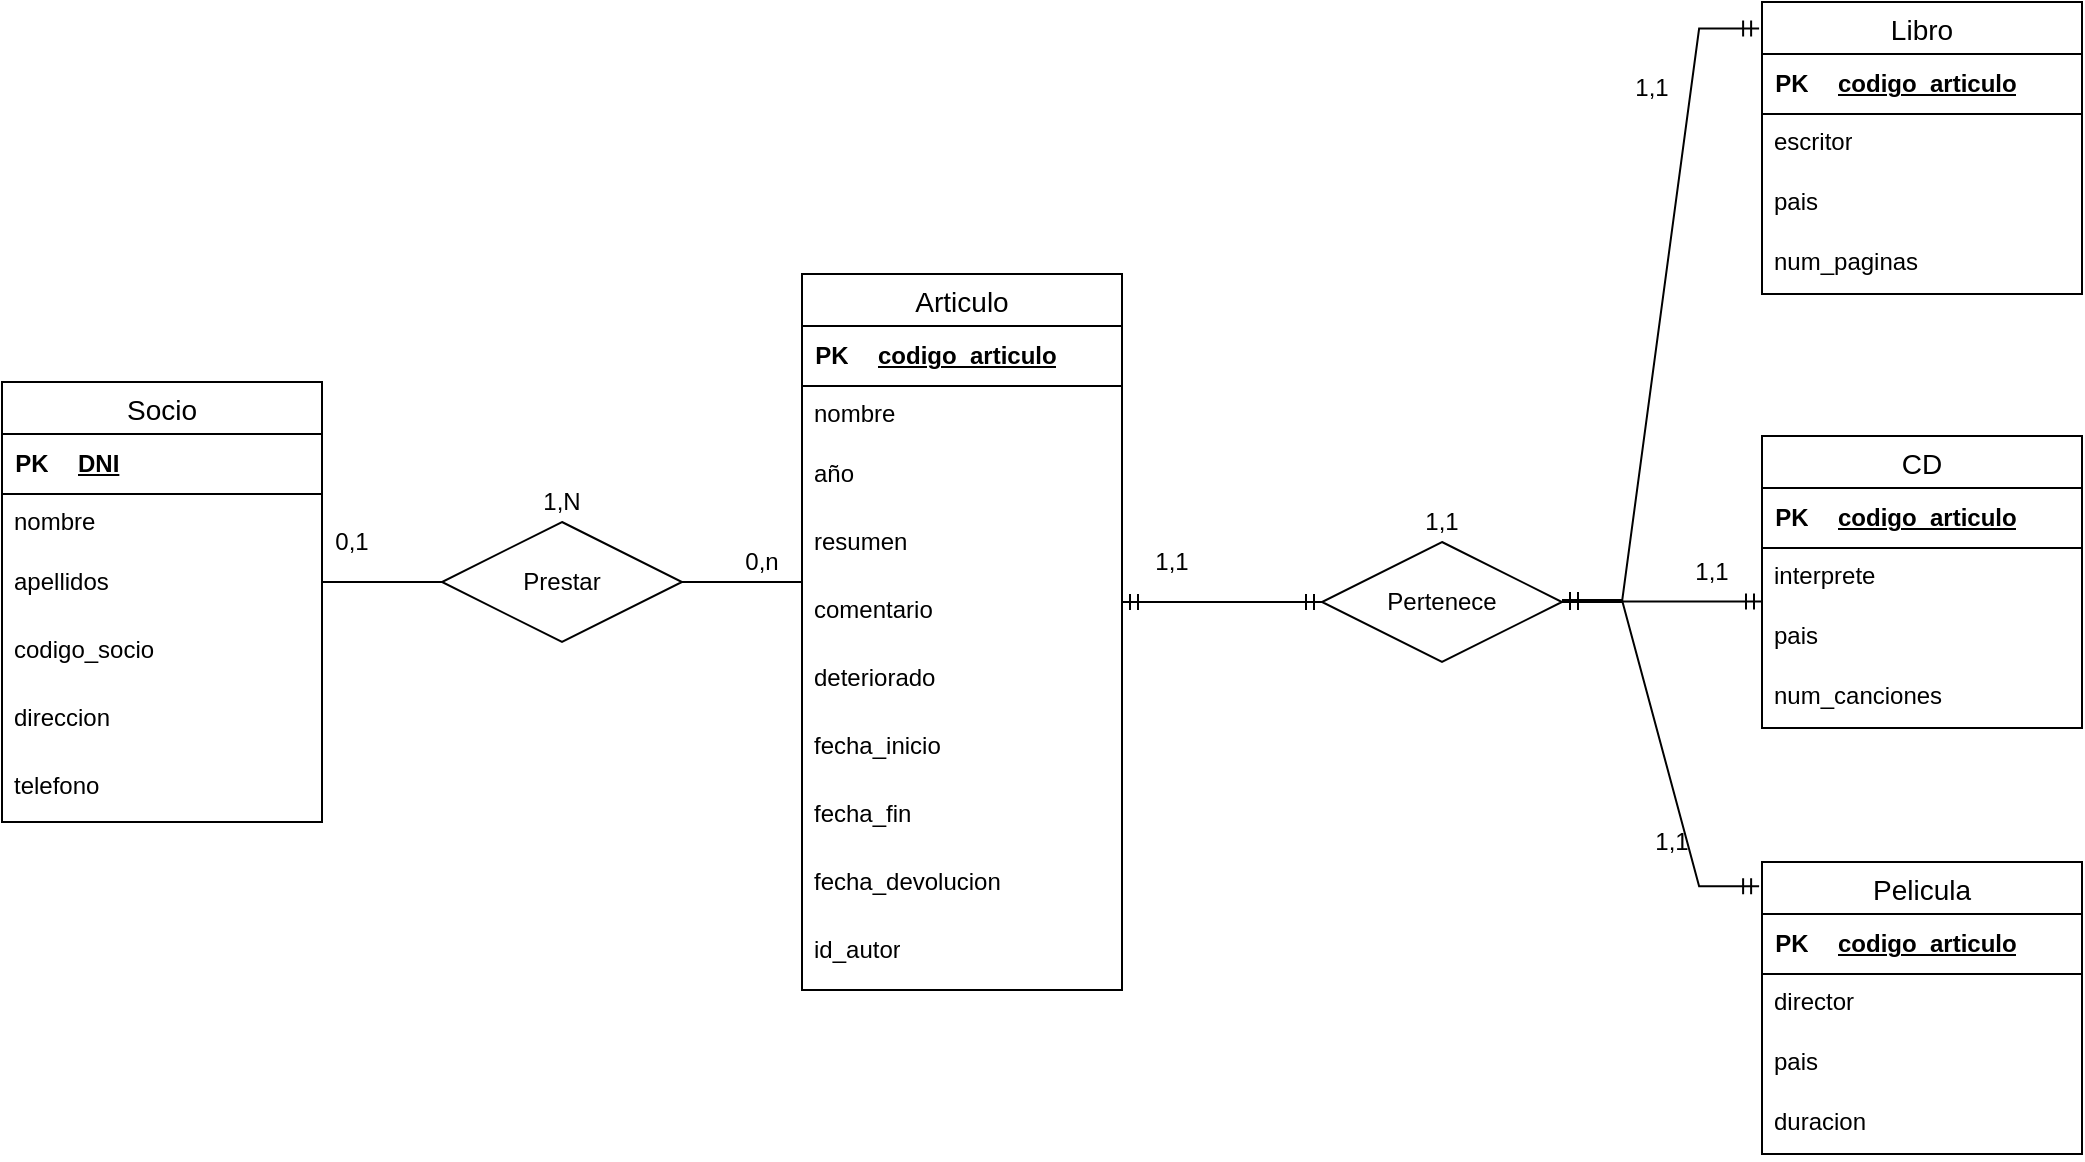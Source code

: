 <mxfile version="22.0.4" type="github">
  <diagram name="Pàgina-1" id="c75oNNl0z-_6RdpbKDPm">
    <mxGraphModel dx="2012" dy="657" grid="1" gridSize="10" guides="1" tooltips="1" connect="1" arrows="1" fold="1" page="1" pageScale="1" pageWidth="827" pageHeight="1169" math="0" shadow="0">
      <root>
        <mxCell id="0" />
        <mxCell id="1" parent="0" />
        <mxCell id="cIK2ZhB1qv-yG-9gvVcy-1" value="Socio" style="swimlane;fontStyle=0;childLayout=stackLayout;horizontal=1;startSize=26;horizontalStack=0;resizeParent=1;resizeParentMax=0;resizeLast=0;collapsible=1;marginBottom=0;align=center;fontSize=14;" vertex="1" parent="1">
          <mxGeometry x="-320" y="360" width="160" height="220" as="geometry" />
        </mxCell>
        <mxCell id="cIK2ZhB1qv-yG-9gvVcy-127" value="" style="shape=table;startSize=0;container=1;collapsible=1;childLayout=tableLayout;fixedRows=1;rowLines=0;fontStyle=0;align=center;resizeLast=1;strokeColor=none;fillColor=none;collapsible=0;" vertex="1" parent="cIK2ZhB1qv-yG-9gvVcy-1">
          <mxGeometry y="26" width="160" height="30" as="geometry" />
        </mxCell>
        <mxCell id="cIK2ZhB1qv-yG-9gvVcy-128" value="" style="shape=tableRow;horizontal=0;startSize=0;swimlaneHead=0;swimlaneBody=0;fillColor=none;collapsible=0;dropTarget=0;points=[[0,0.5],[1,0.5]];portConstraint=eastwest;top=0;left=0;right=0;bottom=1;" vertex="1" parent="cIK2ZhB1qv-yG-9gvVcy-127">
          <mxGeometry width="160" height="30" as="geometry" />
        </mxCell>
        <mxCell id="cIK2ZhB1qv-yG-9gvVcy-129" value="PK" style="shape=partialRectangle;connectable=0;fillColor=none;top=0;left=0;bottom=0;right=0;fontStyle=1;overflow=hidden;whiteSpace=wrap;html=1;" vertex="1" parent="cIK2ZhB1qv-yG-9gvVcy-128">
          <mxGeometry width="30" height="30" as="geometry">
            <mxRectangle width="30" height="30" as="alternateBounds" />
          </mxGeometry>
        </mxCell>
        <mxCell id="cIK2ZhB1qv-yG-9gvVcy-130" value="DNI" style="shape=partialRectangle;connectable=0;fillColor=none;top=0;left=0;bottom=0;right=0;align=left;spacingLeft=6;fontStyle=5;overflow=hidden;whiteSpace=wrap;html=1;" vertex="1" parent="cIK2ZhB1qv-yG-9gvVcy-128">
          <mxGeometry x="30" width="130" height="30" as="geometry">
            <mxRectangle width="130" height="30" as="alternateBounds" />
          </mxGeometry>
        </mxCell>
        <mxCell id="cIK2ZhB1qv-yG-9gvVcy-3" value="nombre" style="text;strokeColor=none;fillColor=none;spacingLeft=4;spacingRight=4;overflow=hidden;rotatable=0;points=[[0,0.5],[1,0.5]];portConstraint=eastwest;fontSize=12;whiteSpace=wrap;html=1;" vertex="1" parent="cIK2ZhB1qv-yG-9gvVcy-1">
          <mxGeometry y="56" width="160" height="30" as="geometry" />
        </mxCell>
        <mxCell id="cIK2ZhB1qv-yG-9gvVcy-4" value="apellidos" style="text;strokeColor=none;fillColor=none;spacingLeft=4;spacingRight=4;overflow=hidden;rotatable=0;points=[[0,0.5],[1,0.5]];portConstraint=eastwest;fontSize=12;whiteSpace=wrap;html=1;" vertex="1" parent="cIK2ZhB1qv-yG-9gvVcy-1">
          <mxGeometry y="86" width="160" height="34" as="geometry" />
        </mxCell>
        <mxCell id="cIK2ZhB1qv-yG-9gvVcy-6" value="codigo_socio" style="text;strokeColor=none;fillColor=none;spacingLeft=4;spacingRight=4;overflow=hidden;rotatable=0;points=[[0,0.5],[1,0.5]];portConstraint=eastwest;fontSize=12;whiteSpace=wrap;html=1;" vertex="1" parent="cIK2ZhB1qv-yG-9gvVcy-1">
          <mxGeometry y="120" width="160" height="34" as="geometry" />
        </mxCell>
        <mxCell id="cIK2ZhB1qv-yG-9gvVcy-7" value="direccion" style="text;strokeColor=none;fillColor=none;spacingLeft=4;spacingRight=4;overflow=hidden;rotatable=0;points=[[0,0.5],[1,0.5]];portConstraint=eastwest;fontSize=12;whiteSpace=wrap;html=1;" vertex="1" parent="cIK2ZhB1qv-yG-9gvVcy-1">
          <mxGeometry y="154" width="160" height="34" as="geometry" />
        </mxCell>
        <mxCell id="cIK2ZhB1qv-yG-9gvVcy-5" value="telefono" style="text;strokeColor=none;fillColor=none;spacingLeft=4;spacingRight=4;overflow=hidden;rotatable=0;points=[[0,0.5],[1,0.5]];portConstraint=eastwest;fontSize=12;whiteSpace=wrap;html=1;" vertex="1" parent="cIK2ZhB1qv-yG-9gvVcy-1">
          <mxGeometry y="188" width="160" height="32" as="geometry" />
        </mxCell>
        <mxCell id="cIK2ZhB1qv-yG-9gvVcy-8" value="Articulo" style="swimlane;fontStyle=0;childLayout=stackLayout;horizontal=1;startSize=26;horizontalStack=0;resizeParent=1;resizeParentMax=0;resizeLast=0;collapsible=1;marginBottom=0;align=center;fontSize=14;" vertex="1" parent="1">
          <mxGeometry x="80" y="306" width="160" height="358" as="geometry">
            <mxRectangle x="80" y="306" width="90" height="30" as="alternateBounds" />
          </mxGeometry>
        </mxCell>
        <mxCell id="cIK2ZhB1qv-yG-9gvVcy-131" value="" style="shape=table;startSize=0;container=1;collapsible=1;childLayout=tableLayout;fixedRows=1;rowLines=0;fontStyle=0;align=center;resizeLast=1;strokeColor=none;fillColor=none;collapsible=0;" vertex="1" parent="cIK2ZhB1qv-yG-9gvVcy-8">
          <mxGeometry y="26" width="160" height="30" as="geometry" />
        </mxCell>
        <mxCell id="cIK2ZhB1qv-yG-9gvVcy-132" value="" style="shape=tableRow;horizontal=0;startSize=0;swimlaneHead=0;swimlaneBody=0;fillColor=none;collapsible=0;dropTarget=0;points=[[0,0.5],[1,0.5]];portConstraint=eastwest;top=0;left=0;right=0;bottom=1;" vertex="1" parent="cIK2ZhB1qv-yG-9gvVcy-131">
          <mxGeometry width="160" height="30" as="geometry" />
        </mxCell>
        <mxCell id="cIK2ZhB1qv-yG-9gvVcy-133" value="PK" style="shape=partialRectangle;connectable=0;fillColor=none;top=0;left=0;bottom=0;right=0;fontStyle=1;overflow=hidden;whiteSpace=wrap;html=1;" vertex="1" parent="cIK2ZhB1qv-yG-9gvVcy-132">
          <mxGeometry width="30" height="30" as="geometry">
            <mxRectangle width="30" height="30" as="alternateBounds" />
          </mxGeometry>
        </mxCell>
        <mxCell id="cIK2ZhB1qv-yG-9gvVcy-134" value="codigo_articulo" style="shape=partialRectangle;connectable=0;fillColor=none;top=0;left=0;bottom=0;right=0;align=left;spacingLeft=6;fontStyle=5;overflow=hidden;whiteSpace=wrap;html=1;" vertex="1" parent="cIK2ZhB1qv-yG-9gvVcy-132">
          <mxGeometry x="30" width="130" height="30" as="geometry">
            <mxRectangle width="130" height="30" as="alternateBounds" />
          </mxGeometry>
        </mxCell>
        <mxCell id="cIK2ZhB1qv-yG-9gvVcy-10" value="nombre" style="text;strokeColor=none;fillColor=none;spacingLeft=4;spacingRight=4;overflow=hidden;rotatable=0;points=[[0,0.5],[1,0.5]];portConstraint=eastwest;fontSize=12;whiteSpace=wrap;html=1;" vertex="1" parent="cIK2ZhB1qv-yG-9gvVcy-8">
          <mxGeometry y="56" width="160" height="30" as="geometry" />
        </mxCell>
        <mxCell id="cIK2ZhB1qv-yG-9gvVcy-11" value="año" style="text;strokeColor=none;fillColor=none;spacingLeft=4;spacingRight=4;overflow=hidden;rotatable=0;points=[[0,0.5],[1,0.5]];portConstraint=eastwest;fontSize=12;whiteSpace=wrap;html=1;" vertex="1" parent="cIK2ZhB1qv-yG-9gvVcy-8">
          <mxGeometry y="86" width="160" height="34" as="geometry" />
        </mxCell>
        <mxCell id="cIK2ZhB1qv-yG-9gvVcy-33" value="resumen" style="text;strokeColor=none;fillColor=none;spacingLeft=4;spacingRight=4;overflow=hidden;rotatable=0;points=[[0,0.5],[1,0.5]];portConstraint=eastwest;fontSize=12;whiteSpace=wrap;html=1;" vertex="1" parent="cIK2ZhB1qv-yG-9gvVcy-8">
          <mxGeometry y="120" width="160" height="34" as="geometry" />
        </mxCell>
        <mxCell id="cIK2ZhB1qv-yG-9gvVcy-72" value="comentario" style="text;strokeColor=none;fillColor=none;spacingLeft=4;spacingRight=4;overflow=hidden;rotatable=0;points=[[0,0.5],[1,0.5]];portConstraint=eastwest;fontSize=12;whiteSpace=wrap;html=1;" vertex="1" parent="cIK2ZhB1qv-yG-9gvVcy-8">
          <mxGeometry y="154" width="160" height="34" as="geometry" />
        </mxCell>
        <mxCell id="cIK2ZhB1qv-yG-9gvVcy-71" value="deteriorado" style="text;strokeColor=none;fillColor=none;spacingLeft=4;spacingRight=4;overflow=hidden;rotatable=0;points=[[0,0.5],[1,0.5]];portConstraint=eastwest;fontSize=12;whiteSpace=wrap;html=1;" vertex="1" parent="cIK2ZhB1qv-yG-9gvVcy-8">
          <mxGeometry y="188" width="160" height="34" as="geometry" />
        </mxCell>
        <mxCell id="cIK2ZhB1qv-yG-9gvVcy-78" value="fecha_inicio&lt;br&gt;" style="text;strokeColor=none;fillColor=none;spacingLeft=4;spacingRight=4;overflow=hidden;rotatable=0;points=[[0,0.5],[1,0.5]];portConstraint=eastwest;fontSize=12;whiteSpace=wrap;html=1;" vertex="1" parent="cIK2ZhB1qv-yG-9gvVcy-8">
          <mxGeometry y="222" width="160" height="34" as="geometry" />
        </mxCell>
        <mxCell id="cIK2ZhB1qv-yG-9gvVcy-79" value="fecha_fin" style="text;strokeColor=none;fillColor=none;spacingLeft=4;spacingRight=4;overflow=hidden;rotatable=0;points=[[0,0.5],[1,0.5]];portConstraint=eastwest;fontSize=12;whiteSpace=wrap;html=1;" vertex="1" parent="cIK2ZhB1qv-yG-9gvVcy-8">
          <mxGeometry y="256" width="160" height="34" as="geometry" />
        </mxCell>
        <mxCell id="cIK2ZhB1qv-yG-9gvVcy-80" value="fecha_devolucion" style="text;strokeColor=none;fillColor=none;spacingLeft=4;spacingRight=4;overflow=hidden;rotatable=0;points=[[0,0.5],[1,0.5]];portConstraint=eastwest;fontSize=12;whiteSpace=wrap;html=1;" vertex="1" parent="cIK2ZhB1qv-yG-9gvVcy-8">
          <mxGeometry y="290" width="160" height="34" as="geometry" />
        </mxCell>
        <mxCell id="cIK2ZhB1qv-yG-9gvVcy-117" value="id_autor" style="text;strokeColor=none;fillColor=none;spacingLeft=4;spacingRight=4;overflow=hidden;rotatable=0;points=[[0,0.5],[1,0.5]];portConstraint=eastwest;fontSize=12;whiteSpace=wrap;html=1;" vertex="1" parent="cIK2ZhB1qv-yG-9gvVcy-8">
          <mxGeometry y="324" width="160" height="34" as="geometry" />
        </mxCell>
        <mxCell id="cIK2ZhB1qv-yG-9gvVcy-23" value="Pelicula" style="swimlane;fontStyle=0;childLayout=stackLayout;horizontal=1;startSize=26;horizontalStack=0;resizeParent=1;resizeParentMax=0;resizeLast=0;collapsible=1;marginBottom=0;align=center;fontSize=14;" vertex="1" parent="1">
          <mxGeometry x="560" y="600" width="160" height="146" as="geometry" />
        </mxCell>
        <mxCell id="cIK2ZhB1qv-yG-9gvVcy-143" value="" style="shape=table;startSize=0;container=1;collapsible=1;childLayout=tableLayout;fixedRows=1;rowLines=0;fontStyle=0;align=center;resizeLast=1;strokeColor=none;fillColor=none;collapsible=0;" vertex="1" parent="cIK2ZhB1qv-yG-9gvVcy-23">
          <mxGeometry y="26" width="160" height="30" as="geometry" />
        </mxCell>
        <mxCell id="cIK2ZhB1qv-yG-9gvVcy-144" value="" style="shape=tableRow;horizontal=0;startSize=0;swimlaneHead=0;swimlaneBody=0;fillColor=none;collapsible=0;dropTarget=0;points=[[0,0.5],[1,0.5]];portConstraint=eastwest;top=0;left=0;right=0;bottom=1;" vertex="1" parent="cIK2ZhB1qv-yG-9gvVcy-143">
          <mxGeometry width="160" height="30" as="geometry" />
        </mxCell>
        <mxCell id="cIK2ZhB1qv-yG-9gvVcy-145" value="PK" style="shape=partialRectangle;connectable=0;fillColor=none;top=0;left=0;bottom=0;right=0;fontStyle=1;overflow=hidden;whiteSpace=wrap;html=1;" vertex="1" parent="cIK2ZhB1qv-yG-9gvVcy-144">
          <mxGeometry width="30" height="30" as="geometry">
            <mxRectangle width="30" height="30" as="alternateBounds" />
          </mxGeometry>
        </mxCell>
        <mxCell id="cIK2ZhB1qv-yG-9gvVcy-146" value="codigo_articulo" style="shape=partialRectangle;connectable=0;fillColor=none;top=0;left=0;bottom=0;right=0;align=left;spacingLeft=6;fontStyle=5;overflow=hidden;whiteSpace=wrap;html=1;" vertex="1" parent="cIK2ZhB1qv-yG-9gvVcy-144">
          <mxGeometry x="30" width="130" height="30" as="geometry">
            <mxRectangle width="130" height="30" as="alternateBounds" />
          </mxGeometry>
        </mxCell>
        <mxCell id="cIK2ZhB1qv-yG-9gvVcy-28" value="director" style="text;strokeColor=none;fillColor=none;spacingLeft=4;spacingRight=4;overflow=hidden;rotatable=0;points=[[0,0.5],[1,0.5]];portConstraint=eastwest;fontSize=12;whiteSpace=wrap;html=1;" vertex="1" parent="cIK2ZhB1qv-yG-9gvVcy-23">
          <mxGeometry y="56" width="160" height="30" as="geometry" />
        </mxCell>
        <mxCell id="cIK2ZhB1qv-yG-9gvVcy-56" value="pais" style="text;strokeColor=none;fillColor=none;spacingLeft=4;spacingRight=4;overflow=hidden;rotatable=0;points=[[0,0.5],[1,0.5]];portConstraint=eastwest;fontSize=12;whiteSpace=wrap;html=1;" vertex="1" parent="cIK2ZhB1qv-yG-9gvVcy-23">
          <mxGeometry y="86" width="160" height="30" as="geometry" />
        </mxCell>
        <mxCell id="cIK2ZhB1qv-yG-9gvVcy-69" value="duracion" style="text;strokeColor=none;fillColor=none;spacingLeft=4;spacingRight=4;overflow=hidden;rotatable=0;points=[[0,0.5],[1,0.5]];portConstraint=eastwest;fontSize=12;whiteSpace=wrap;html=1;" vertex="1" parent="cIK2ZhB1qv-yG-9gvVcy-23">
          <mxGeometry y="116" width="160" height="30" as="geometry" />
        </mxCell>
        <mxCell id="cIK2ZhB1qv-yG-9gvVcy-41" value="Libro" style="swimlane;fontStyle=0;childLayout=stackLayout;horizontal=1;startSize=26;horizontalStack=0;resizeParent=1;resizeParentMax=0;resizeLast=0;collapsible=1;marginBottom=0;align=center;fontSize=14;" vertex="1" parent="1">
          <mxGeometry x="560" y="170" width="160" height="146" as="geometry" />
        </mxCell>
        <mxCell id="cIK2ZhB1qv-yG-9gvVcy-135" value="" style="shape=table;startSize=0;container=1;collapsible=1;childLayout=tableLayout;fixedRows=1;rowLines=0;fontStyle=0;align=center;resizeLast=1;strokeColor=none;fillColor=none;collapsible=0;" vertex="1" parent="cIK2ZhB1qv-yG-9gvVcy-41">
          <mxGeometry y="26" width="160" height="30" as="geometry" />
        </mxCell>
        <mxCell id="cIK2ZhB1qv-yG-9gvVcy-136" value="" style="shape=tableRow;horizontal=0;startSize=0;swimlaneHead=0;swimlaneBody=0;fillColor=none;collapsible=0;dropTarget=0;points=[[0,0.5],[1,0.5]];portConstraint=eastwest;top=0;left=0;right=0;bottom=1;" vertex="1" parent="cIK2ZhB1qv-yG-9gvVcy-135">
          <mxGeometry width="160" height="30" as="geometry" />
        </mxCell>
        <mxCell id="cIK2ZhB1qv-yG-9gvVcy-137" value="PK" style="shape=partialRectangle;connectable=0;fillColor=none;top=0;left=0;bottom=0;right=0;fontStyle=1;overflow=hidden;whiteSpace=wrap;html=1;" vertex="1" parent="cIK2ZhB1qv-yG-9gvVcy-136">
          <mxGeometry width="30" height="30" as="geometry">
            <mxRectangle width="30" height="30" as="alternateBounds" />
          </mxGeometry>
        </mxCell>
        <mxCell id="cIK2ZhB1qv-yG-9gvVcy-138" value="codigo_articulo" style="shape=partialRectangle;connectable=0;fillColor=none;top=0;left=0;bottom=0;right=0;align=left;spacingLeft=6;fontStyle=5;overflow=hidden;whiteSpace=wrap;html=1;" vertex="1" parent="cIK2ZhB1qv-yG-9gvVcy-136">
          <mxGeometry x="30" width="130" height="30" as="geometry">
            <mxRectangle width="130" height="30" as="alternateBounds" />
          </mxGeometry>
        </mxCell>
        <mxCell id="cIK2ZhB1qv-yG-9gvVcy-54" value="escritor" style="text;strokeColor=none;fillColor=none;spacingLeft=4;spacingRight=4;overflow=hidden;rotatable=0;points=[[0,0.5],[1,0.5]];portConstraint=eastwest;fontSize=12;whiteSpace=wrap;html=1;" vertex="1" parent="cIK2ZhB1qv-yG-9gvVcy-41">
          <mxGeometry y="56" width="160" height="30" as="geometry" />
        </mxCell>
        <mxCell id="cIK2ZhB1qv-yG-9gvVcy-55" value="pais" style="text;strokeColor=none;fillColor=none;spacingLeft=4;spacingRight=4;overflow=hidden;rotatable=0;points=[[0,0.5],[1,0.5]];portConstraint=eastwest;fontSize=12;whiteSpace=wrap;html=1;" vertex="1" parent="cIK2ZhB1qv-yG-9gvVcy-41">
          <mxGeometry y="86" width="160" height="30" as="geometry" />
        </mxCell>
        <mxCell id="cIK2ZhB1qv-yG-9gvVcy-67" value="num_paginas" style="text;strokeColor=none;fillColor=none;spacingLeft=4;spacingRight=4;overflow=hidden;rotatable=0;points=[[0,0.5],[1,0.5]];portConstraint=eastwest;fontSize=12;whiteSpace=wrap;html=1;" vertex="1" parent="cIK2ZhB1qv-yG-9gvVcy-41">
          <mxGeometry y="116" width="160" height="30" as="geometry" />
        </mxCell>
        <mxCell id="cIK2ZhB1qv-yG-9gvVcy-47" value="CD" style="swimlane;fontStyle=0;childLayout=stackLayout;horizontal=1;startSize=26;horizontalStack=0;resizeParent=1;resizeParentMax=0;resizeLast=0;collapsible=1;marginBottom=0;align=center;fontSize=14;" vertex="1" parent="1">
          <mxGeometry x="560" y="387" width="160" height="146" as="geometry" />
        </mxCell>
        <mxCell id="cIK2ZhB1qv-yG-9gvVcy-139" value="" style="shape=table;startSize=0;container=1;collapsible=1;childLayout=tableLayout;fixedRows=1;rowLines=0;fontStyle=0;align=center;resizeLast=1;strokeColor=none;fillColor=none;collapsible=0;" vertex="1" parent="cIK2ZhB1qv-yG-9gvVcy-47">
          <mxGeometry y="26" width="160" height="30" as="geometry" />
        </mxCell>
        <mxCell id="cIK2ZhB1qv-yG-9gvVcy-140" value="" style="shape=tableRow;horizontal=0;startSize=0;swimlaneHead=0;swimlaneBody=0;fillColor=none;collapsible=0;dropTarget=0;points=[[0,0.5],[1,0.5]];portConstraint=eastwest;top=0;left=0;right=0;bottom=1;" vertex="1" parent="cIK2ZhB1qv-yG-9gvVcy-139">
          <mxGeometry width="160" height="30" as="geometry" />
        </mxCell>
        <mxCell id="cIK2ZhB1qv-yG-9gvVcy-141" value="PK" style="shape=partialRectangle;connectable=0;fillColor=none;top=0;left=0;bottom=0;right=0;fontStyle=1;overflow=hidden;whiteSpace=wrap;html=1;" vertex="1" parent="cIK2ZhB1qv-yG-9gvVcy-140">
          <mxGeometry width="30" height="30" as="geometry">
            <mxRectangle width="30" height="30" as="alternateBounds" />
          </mxGeometry>
        </mxCell>
        <mxCell id="cIK2ZhB1qv-yG-9gvVcy-142" value="codigo_articulo" style="shape=partialRectangle;connectable=0;fillColor=none;top=0;left=0;bottom=0;right=0;align=left;spacingLeft=6;fontStyle=5;overflow=hidden;whiteSpace=wrap;html=1;" vertex="1" parent="cIK2ZhB1qv-yG-9gvVcy-140">
          <mxGeometry x="30" width="130" height="30" as="geometry">
            <mxRectangle width="130" height="30" as="alternateBounds" />
          </mxGeometry>
        </mxCell>
        <mxCell id="cIK2ZhB1qv-yG-9gvVcy-57" value="interprete" style="text;strokeColor=none;fillColor=none;spacingLeft=4;spacingRight=4;overflow=hidden;rotatable=0;points=[[0,0.5],[1,0.5]];portConstraint=eastwest;fontSize=12;whiteSpace=wrap;html=1;" vertex="1" parent="cIK2ZhB1qv-yG-9gvVcy-47">
          <mxGeometry y="56" width="160" height="30" as="geometry" />
        </mxCell>
        <mxCell id="cIK2ZhB1qv-yG-9gvVcy-68" value="pais" style="text;strokeColor=none;fillColor=none;spacingLeft=4;spacingRight=4;overflow=hidden;rotatable=0;points=[[0,0.5],[1,0.5]];portConstraint=eastwest;fontSize=12;whiteSpace=wrap;html=1;" vertex="1" parent="cIK2ZhB1qv-yG-9gvVcy-47">
          <mxGeometry y="86" width="160" height="30" as="geometry" />
        </mxCell>
        <mxCell id="cIK2ZhB1qv-yG-9gvVcy-58" value="num_canciones" style="text;strokeColor=none;fillColor=none;spacingLeft=4;spacingRight=4;overflow=hidden;rotatable=0;points=[[0,0.5],[1,0.5]];portConstraint=eastwest;fontSize=12;whiteSpace=wrap;html=1;" vertex="1" parent="cIK2ZhB1qv-yG-9gvVcy-47">
          <mxGeometry y="116" width="160" height="30" as="geometry" />
        </mxCell>
        <mxCell id="cIK2ZhB1qv-yG-9gvVcy-70" value="Prestar" style="shape=rhombus;perimeter=rhombusPerimeter;whiteSpace=wrap;html=1;align=center;" vertex="1" parent="1">
          <mxGeometry x="-100" y="430" width="120" height="60" as="geometry" />
        </mxCell>
        <mxCell id="cIK2ZhB1qv-yG-9gvVcy-87" value="0,1" style="text;html=1;strokeColor=none;fillColor=none;align=center;verticalAlign=middle;whiteSpace=wrap;rounded=0;" vertex="1" parent="1">
          <mxGeometry x="-160" y="430" width="30" height="20" as="geometry" />
        </mxCell>
        <mxCell id="cIK2ZhB1qv-yG-9gvVcy-88" value="" style="line;strokeWidth=1;rotatable=0;dashed=0;labelPosition=right;align=left;verticalAlign=middle;spacingTop=0;spacingLeft=6;points=[];portConstraint=eastwest;" vertex="1" parent="1">
          <mxGeometry x="20" y="455" width="60" height="10" as="geometry" />
        </mxCell>
        <mxCell id="cIK2ZhB1qv-yG-9gvVcy-90" value="1,N" style="text;html=1;strokeColor=none;fillColor=none;align=center;verticalAlign=middle;whiteSpace=wrap;rounded=0;" vertex="1" parent="1">
          <mxGeometry x="-55" y="410" width="30" height="20" as="geometry" />
        </mxCell>
        <mxCell id="cIK2ZhB1qv-yG-9gvVcy-93" value="" style="line;strokeWidth=1;rotatable=0;dashed=0;labelPosition=right;align=left;verticalAlign=middle;spacingTop=0;spacingLeft=6;points=[];portConstraint=eastwest;" vertex="1" parent="1">
          <mxGeometry x="-160" y="455" width="60" height="10" as="geometry" />
        </mxCell>
        <mxCell id="cIK2ZhB1qv-yG-9gvVcy-100" value="0,n" style="text;html=1;strokeColor=none;fillColor=none;align=center;verticalAlign=middle;whiteSpace=wrap;rounded=0;" vertex="1" parent="1">
          <mxGeometry x="45" y="440" width="30" height="20" as="geometry" />
        </mxCell>
        <mxCell id="cIK2ZhB1qv-yG-9gvVcy-106" value="Pertenece" style="shape=rhombus;perimeter=rhombusPerimeter;whiteSpace=wrap;html=1;align=center;" vertex="1" parent="1">
          <mxGeometry x="340" y="440" width="120" height="60" as="geometry" />
        </mxCell>
        <mxCell id="cIK2ZhB1qv-yG-9gvVcy-107" value="" style="edgeStyle=entityRelationEdgeStyle;fontSize=12;html=1;endArrow=ERmandOne;startArrow=ERmandOne;rounded=0;" edge="1" parent="1">
          <mxGeometry width="100" height="100" relative="1" as="geometry">
            <mxPoint x="240" y="470" as="sourcePoint" />
            <mxPoint x="340" y="470" as="targetPoint" />
            <Array as="points">
              <mxPoint x="360" y="430" />
            </Array>
          </mxGeometry>
        </mxCell>
        <mxCell id="cIK2ZhB1qv-yG-9gvVcy-108" value="1,1" style="text;html=1;strokeColor=none;fillColor=none;align=center;verticalAlign=middle;whiteSpace=wrap;rounded=0;" vertex="1" parent="1">
          <mxGeometry x="250" y="440" width="30" height="20" as="geometry" />
        </mxCell>
        <mxCell id="cIK2ZhB1qv-yG-9gvVcy-109" value="" style="edgeStyle=entityRelationEdgeStyle;fontSize=12;html=1;endArrow=ERmandOne;startArrow=ERmandOne;rounded=0;" edge="1" parent="1">
          <mxGeometry width="100" height="100" relative="1" as="geometry">
            <mxPoint x="460" y="469.71" as="sourcePoint" />
            <mxPoint x="560" y="469.71" as="targetPoint" />
            <Array as="points">
              <mxPoint x="580" y="429.71" />
            </Array>
          </mxGeometry>
        </mxCell>
        <mxCell id="cIK2ZhB1qv-yG-9gvVcy-110" value="" style="edgeStyle=entityRelationEdgeStyle;fontSize=12;html=1;endArrow=ERmandOne;startArrow=ERmandOne;rounded=0;entryX=-0.009;entryY=0.091;entryDx=0;entryDy=0;entryPerimeter=0;" edge="1" parent="1" target="cIK2ZhB1qv-yG-9gvVcy-41">
          <mxGeometry width="100" height="100" relative="1" as="geometry">
            <mxPoint x="460" y="470" as="sourcePoint" />
            <mxPoint x="550" y="454.43" as="targetPoint" />
            <Array as="points">
              <mxPoint x="570" y="414.43" />
            </Array>
          </mxGeometry>
        </mxCell>
        <mxCell id="cIK2ZhB1qv-yG-9gvVcy-111" value="" style="edgeStyle=entityRelationEdgeStyle;fontSize=12;html=1;endArrow=ERmandOne;startArrow=ERmandOne;rounded=0;entryX=-0.009;entryY=0.083;entryDx=0;entryDy=0;entryPerimeter=0;" edge="1" parent="1" target="cIK2ZhB1qv-yG-9gvVcy-23">
          <mxGeometry width="100" height="100" relative="1" as="geometry">
            <mxPoint x="460" y="469" as="sourcePoint" />
            <mxPoint x="567.08" y="584.702" as="targetPoint" />
            <Array as="points">
              <mxPoint x="570" y="413.43" />
            </Array>
          </mxGeometry>
        </mxCell>
        <mxCell id="cIK2ZhB1qv-yG-9gvVcy-112" value="1,1" style="text;html=1;strokeColor=none;fillColor=none;align=center;verticalAlign=middle;whiteSpace=wrap;rounded=0;" vertex="1" parent="1">
          <mxGeometry x="490" y="203" width="30" height="20" as="geometry" />
        </mxCell>
        <mxCell id="cIK2ZhB1qv-yG-9gvVcy-114" value="1,1" style="text;html=1;strokeColor=none;fillColor=none;align=center;verticalAlign=middle;whiteSpace=wrap;rounded=0;" vertex="1" parent="1">
          <mxGeometry x="520" y="445" width="30" height="20" as="geometry" />
        </mxCell>
        <mxCell id="cIK2ZhB1qv-yG-9gvVcy-115" value="1,1" style="text;html=1;strokeColor=none;fillColor=none;align=center;verticalAlign=middle;whiteSpace=wrap;rounded=0;" vertex="1" parent="1">
          <mxGeometry x="500" y="580" width="30" height="20" as="geometry" />
        </mxCell>
        <mxCell id="cIK2ZhB1qv-yG-9gvVcy-116" value="1,1" style="text;html=1;strokeColor=none;fillColor=none;align=center;verticalAlign=middle;whiteSpace=wrap;rounded=0;" vertex="1" parent="1">
          <mxGeometry x="385" y="420" width="30" height="20" as="geometry" />
        </mxCell>
      </root>
    </mxGraphModel>
  </diagram>
</mxfile>
